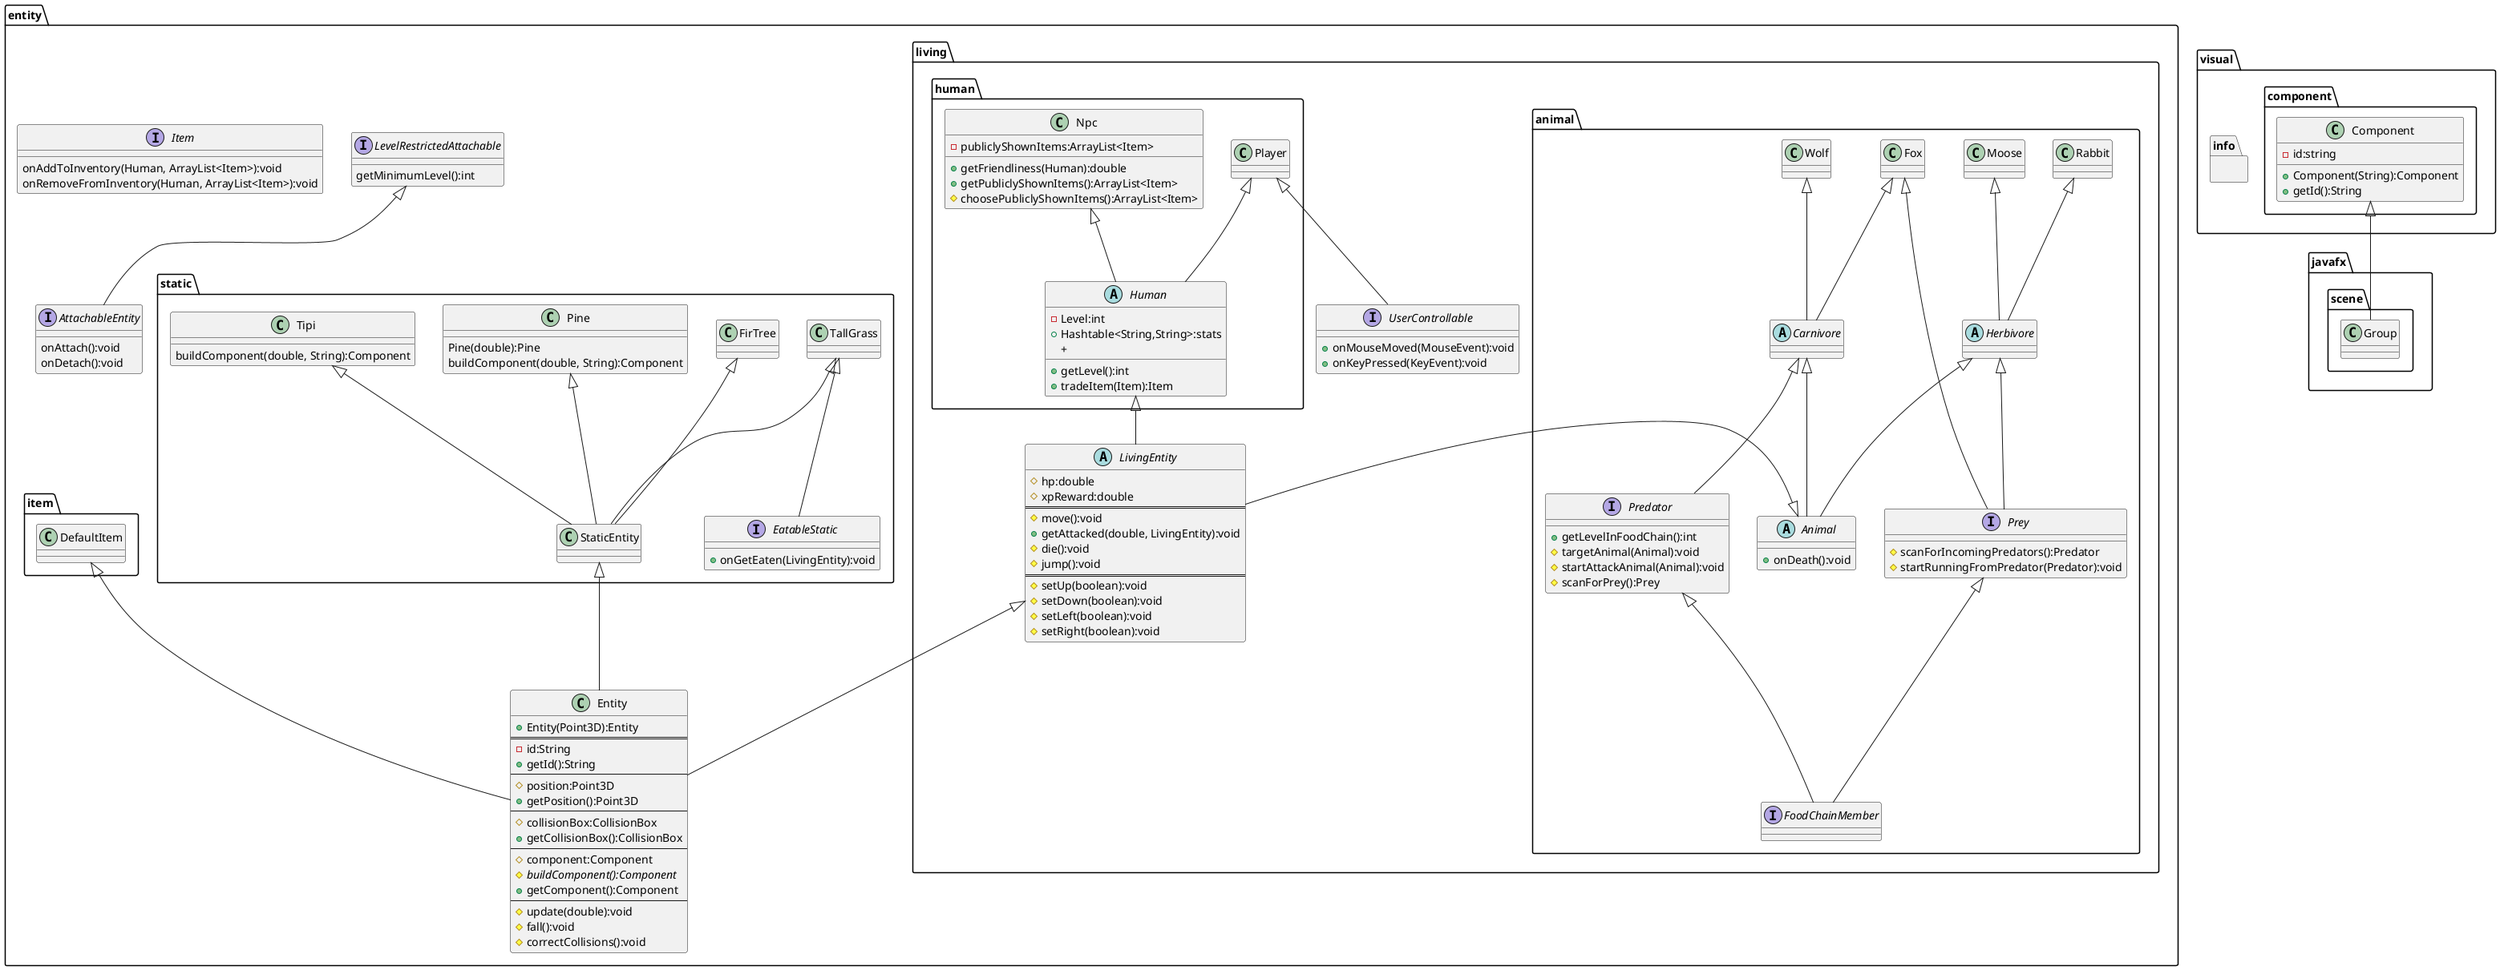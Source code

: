 @startuml Classes 2
package entity{
    class Entity{
        + Entity(Point3D):Entity
        ==
        - id:String
        + getId():String
        --
        # position:Point3D
        + getPosition():Point3D
        --
        # collisionBox:CollisionBox
        + getCollisionBox():CollisionBox
        --
        # component:Component
        # {abstract} buildComponent():Component
        + getComponent():Component
        --
        # update(double):void
        # fall():void
        # correctCollisions():void
    }
    interface AttachableEntity{
        onAttach():void
        onDetach():void
    }
    
    interface LevelRestrictedAttachable{    
        getMinimumLevel():int
    }
    LevelRestrictedAttachable <|-- AttachableEntity
    interface Item{
        onAddToInventory(Human, ArrayList<Item>):void
        onRemoveFromInventory(Human, ArrayList<Item>):void
        
    }

    package entity.living{

        abstract class LivingEntity{
            # hp:double
            # xpReward:double
            ==
            # move():void
            + getAttacked(double, LivingEntity):void
            # die():void
            # jump():void
            ==
            # setUp(boolean):void
            # setDown(boolean):void
            # setLeft(boolean):void
            # setRight(boolean):void
        }
        LivingEntity <|-- Entity
        interface UserControllable{
            + onMouseMoved(MouseEvent):void
            + onKeyPressed(KeyEvent):void
        }

        package entity.living.animal{
            abstract class Animal{
                + onDeath():void
            }
            Animal <|-left- LivingEntity
            'INTERFACES HERE
            interface FoodChainMember{
                'shouldScanForFood():boolean
                'scanForFoodAndStartEatingIfNecessary():void
            }
            interface Prey{
                # scanForIncomingPredators():Predator
                # startRunningFromPredator(Predator):void
            }
            Prey <|-- FoodChainMember
            interface Predator{
                + getLevelInFoodChain():int
                # targetAnimal(Animal):void
                # startAttackAnimal(Animal):void
                # scanForPrey():Prey
            }
            Predator <|-- FoodChainMember
            
            'HEBIVORE AND CARNIVORE
            abstract class Herbivore{
                
            }
            Herbivore <|-- Animal
            Herbivore <|-- Prey
            abstract class Carnivore
            Carnivore <|-- Animal
            Carnivore <|-- Predator

            'HERBIVORES HERE
            class Moose
            Moose <|-- Herbivore
            class Rabbit
            Rabbit <|-- Herbivore

            'CARNIVORES HERE
            class Fox
            Fox <|-- Carnivore
            Fox <|-- Prey
            class Wolf
            Wolf <|-- Carnivore
        }
        package entity.living.human{
            abstract class Human{
                - Level:int
                + getLevel():int
                + tradeItem(Item):Item
                + Hashtable<String,String>:stats
                + 
            }
            Human <|-- LivingEntity
            class Player{
                
            }
            Player <|-- Human
            Player <|-- UserControllable
            class Npc{
                - publiclyShownItems:ArrayList<Item>
                + getFriendliness(Human):double
                + getPubliclyShownItems():ArrayList<Item>
                # choosePubliclyShownItems():ArrayList<Item>
            }
            Npc <|-- Human
        }
    }
    package entity.static{
        class StaticEntity{
        }
        StaticEntity <|-- Entity
        interface EatableStatic{
            + onGetEaten(LivingEntity):void
        }
        class TallGrass
        TallGrass <|-- StaticEntity
        TallGrass <|-- EatableStatic
        class FirTree{
            
        }
        FirTree <|-- StaticEntity
        class Pine{
            Pine(double):Pine
            buildComponent(double, String):Component
        }
        Pine <|-- StaticEntity
        class Tipi{
            buildComponent(double, String):Component
        }
        Tipi <|-- StaticEntity
    }
    package entity.item{
        class DefaultItem{
        }
        DefaultItem <|-- Entity
    }
    
}
package javafx{
    package javafx.scene{
        class Group
    }
}
package visual{
    package visual.component{
        class Component{
            - id:string
            + Component(String):Component
            + getId():String
        }
        Component <|-- Group
    }
    package visual.info{
        
    }
}
@enduml
